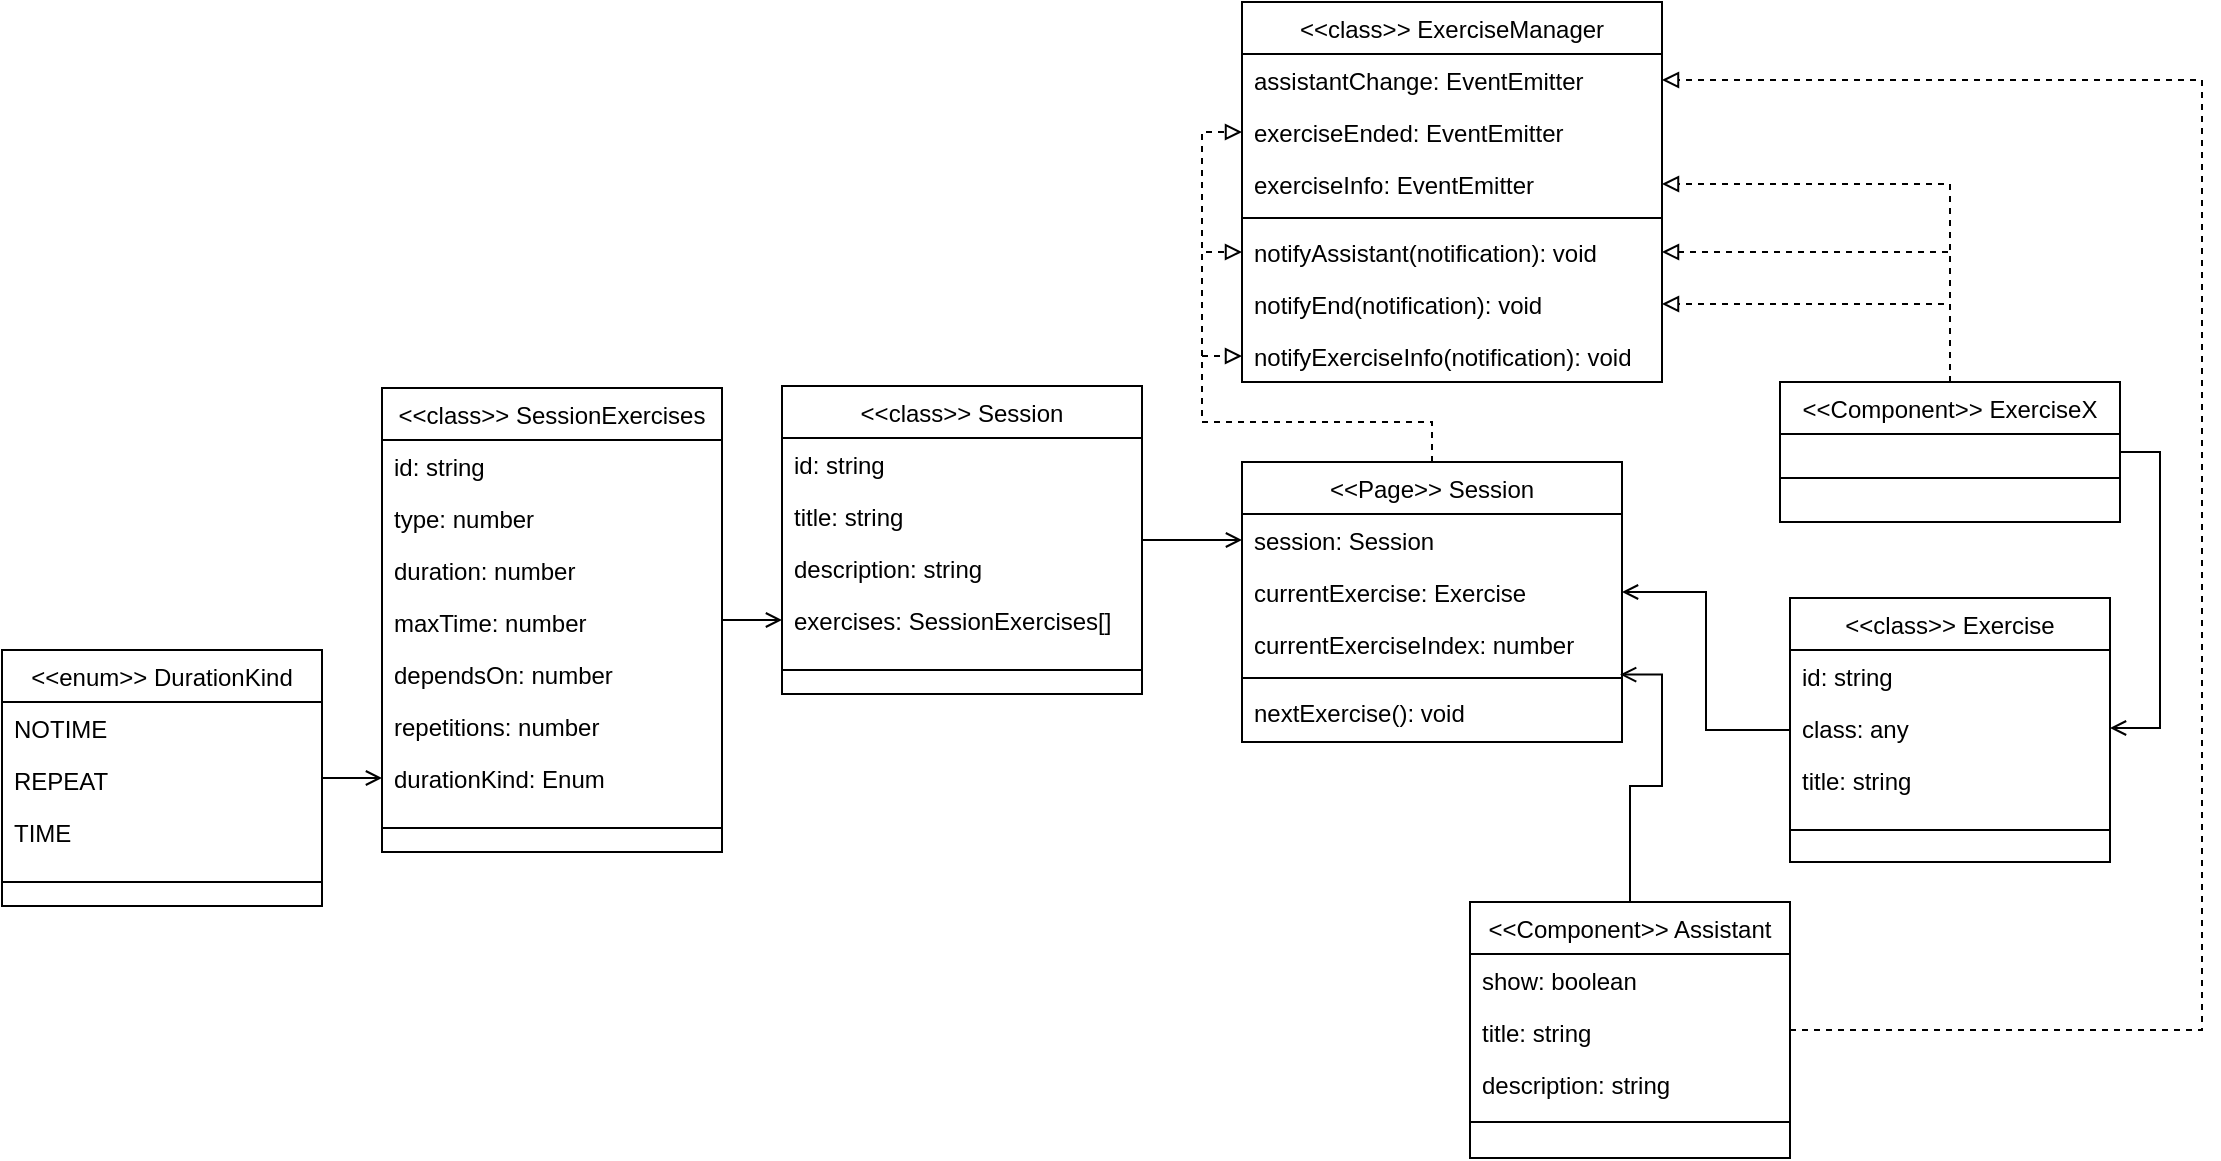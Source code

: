 <mxfile version="12.9.6" type="device"><diagram id="C5RBs43oDa-KdzZeNtuy" name="Page-1"><mxGraphModel dx="2249" dy="1938" grid="1" gridSize="10" guides="1" tooltips="1" connect="1" arrows="1" fold="1" page="1" pageScale="1" pageWidth="827" pageHeight="1169" math="0" shadow="0"><root><mxCell id="WIyWlLk6GJQsqaUBKTNV-0"/><mxCell id="WIyWlLk6GJQsqaUBKTNV-1" parent="WIyWlLk6GJQsqaUBKTNV-0"/><mxCell id="0R8ezERrZQjT2pG6yXwZ-43" style="edgeStyle=orthogonalEdgeStyle;rounded=0;orthogonalLoop=1;jettySize=auto;html=1;entryX=0;entryY=0.5;entryDx=0;entryDy=0;endArrow=open;endFill=0;" parent="WIyWlLk6GJQsqaUBKTNV-1" source="0R8ezERrZQjT2pG6yXwZ-4" target="zkfFHV4jXpPFQw0GAbJ--18" edge="1"><mxGeometry relative="1" as="geometry"/></mxCell><mxCell id="0R8ezERrZQjT2pG6yXwZ-41" style="edgeStyle=orthogonalEdgeStyle;rounded=0;orthogonalLoop=1;jettySize=auto;html=1;entryX=0;entryY=0.5;entryDx=0;entryDy=0;endArrow=open;endFill=0;" parent="WIyWlLk6GJQsqaUBKTNV-1" source="0R8ezERrZQjT2pG6yXwZ-19" target="0R8ezERrZQjT2pG6yXwZ-13" edge="1"><mxGeometry relative="1" as="geometry"/></mxCell><mxCell id="0R8ezERrZQjT2pG6yXwZ-42" style="edgeStyle=orthogonalEdgeStyle;rounded=0;orthogonalLoop=1;jettySize=auto;html=1;entryX=0;entryY=0.5;entryDx=0;entryDy=0;endArrow=open;endFill=0;" parent="WIyWlLk6GJQsqaUBKTNV-1" source="0R8ezERrZQjT2pG6yXwZ-32" target="0R8ezERrZQjT2pG6yXwZ-28" edge="1"><mxGeometry relative="1" as="geometry"/></mxCell><mxCell id="0R8ezERrZQjT2pG6yXwZ-46" style="edgeStyle=orthogonalEdgeStyle;rounded=0;orthogonalLoop=1;jettySize=auto;html=1;entryX=1;entryY=0.5;entryDx=0;entryDy=0;endArrow=open;endFill=0;" parent="WIyWlLk6GJQsqaUBKTNV-1" source="zkfFHV4jXpPFQw0GAbJ--0" target="zkfFHV4jXpPFQw0GAbJ--19" edge="1"><mxGeometry relative="1" as="geometry"/></mxCell><mxCell id="zkfFHV4jXpPFQw0GAbJ--0" value="&lt;&lt;class&gt;&gt; Exercise" style="swimlane;fontStyle=0;align=center;verticalAlign=top;childLayout=stackLayout;horizontal=1;startSize=26;horizontalStack=0;resizeParent=1;resizeLast=0;collapsible=1;marginBottom=0;rounded=0;shadow=0;strokeWidth=1;" parent="WIyWlLk6GJQsqaUBKTNV-1" vertex="1"><mxGeometry x="334" y="-512" width="160" height="132" as="geometry"><mxRectangle x="230" y="140" width="160" height="26" as="alternateBounds"/></mxGeometry></mxCell><mxCell id="ftpSvzuKoXauLpi98ZD7-34" value="id: string" style="text;align=left;verticalAlign=top;spacingLeft=4;spacingRight=4;overflow=hidden;rotatable=0;points=[[0,0.5],[1,0.5]];portConstraint=eastwest;" parent="zkfFHV4jXpPFQw0GAbJ--0" vertex="1"><mxGeometry y="26" width="160" height="26" as="geometry"/></mxCell><mxCell id="0R8ezERrZQjT2pG6yXwZ-15" value="class: any" style="text;align=left;verticalAlign=top;spacingLeft=4;spacingRight=4;overflow=hidden;rotatable=0;points=[[0,0.5],[1,0.5]];portConstraint=eastwest;" parent="zkfFHV4jXpPFQw0GAbJ--0" vertex="1"><mxGeometry y="52" width="160" height="26" as="geometry"/></mxCell><mxCell id="ftpSvzuKoXauLpi98ZD7-51" value="title: string" style="text;align=left;verticalAlign=top;spacingLeft=4;spacingRight=4;overflow=hidden;rotatable=0;points=[[0,0.5],[1,0.5]];portConstraint=eastwest;rounded=0;shadow=0;html=0;" parent="zkfFHV4jXpPFQw0GAbJ--0" vertex="1"><mxGeometry y="78" width="160" height="26" as="geometry"/></mxCell><mxCell id="zkfFHV4jXpPFQw0GAbJ--4" value="" style="line;html=1;strokeWidth=1;align=left;verticalAlign=middle;spacingTop=-1;spacingLeft=3;spacingRight=3;rotatable=0;labelPosition=right;points=[];portConstraint=eastwest;" parent="zkfFHV4jXpPFQw0GAbJ--0" vertex="1"><mxGeometry y="104" width="160" height="24" as="geometry"/></mxCell><mxCell id="0R8ezERrZQjT2pG6yXwZ-48" style="edgeStyle=orthogonalEdgeStyle;rounded=0;orthogonalLoop=1;jettySize=auto;html=1;entryX=1;entryY=0.5;entryDx=0;entryDy=0;endArrow=open;endFill=0;exitX=1;exitY=0.5;exitDx=0;exitDy=0;" parent="WIyWlLk6GJQsqaUBKTNV-1" source="zkfFHV4jXpPFQw0GAbJ--13" target="0R8ezERrZQjT2pG6yXwZ-15" edge="1"><mxGeometry relative="1" as="geometry"/></mxCell><mxCell id="lhV9Kw7qfbpGAPu88P3A-10" style="edgeStyle=orthogonalEdgeStyle;rounded=0;orthogonalLoop=1;jettySize=auto;html=1;entryX=0;entryY=0.5;entryDx=0;entryDy=0;endArrow=block;endFill=0;dashed=1;" edge="1" parent="WIyWlLk6GJQsqaUBKTNV-1" source="zkfFHV4jXpPFQw0GAbJ--17" target="lhV9Kw7qfbpGAPu88P3A-7"><mxGeometry relative="1" as="geometry"/></mxCell><mxCell id="lhV9Kw7qfbpGAPu88P3A-11" style="edgeStyle=orthogonalEdgeStyle;rounded=0;orthogonalLoop=1;jettySize=auto;html=1;entryX=0;entryY=0.5;entryDx=0;entryDy=0;dashed=1;endArrow=block;endFill=0;" edge="1" parent="WIyWlLk6GJQsqaUBKTNV-1" source="zkfFHV4jXpPFQw0GAbJ--17" target="lhV9Kw7qfbpGAPu88P3A-8"><mxGeometry relative="1" as="geometry"><Array as="points"><mxPoint x="155" y="-600"/><mxPoint x="40" y="-600"/><mxPoint x="40" y="-685"/></Array></mxGeometry></mxCell><mxCell id="lhV9Kw7qfbpGAPu88P3A-14" style="edgeStyle=orthogonalEdgeStyle;rounded=0;orthogonalLoop=1;jettySize=auto;html=1;entryX=0;entryY=0.5;entryDx=0;entryDy=0;dashed=1;endArrow=block;endFill=0;" edge="1" parent="WIyWlLk6GJQsqaUBKTNV-1" source="zkfFHV4jXpPFQw0GAbJ--17" target="lhV9Kw7qfbpGAPu88P3A-4"><mxGeometry relative="1" as="geometry"><Array as="points"><mxPoint x="155" y="-600"/><mxPoint x="40" y="-600"/><mxPoint x="40" y="-745"/></Array></mxGeometry></mxCell><mxCell id="zkfFHV4jXpPFQw0GAbJ--17" value="&lt;&lt;Page&gt;&gt; Session" style="swimlane;fontStyle=0;align=center;verticalAlign=top;childLayout=stackLayout;horizontal=1;startSize=26;horizontalStack=0;resizeParent=1;resizeLast=0;collapsible=1;marginBottom=0;rounded=0;shadow=0;strokeWidth=1;" parent="WIyWlLk6GJQsqaUBKTNV-1" vertex="1"><mxGeometry x="60" y="-580" width="190" height="140" as="geometry"><mxRectangle x="550" y="140" width="160" height="26" as="alternateBounds"/></mxGeometry></mxCell><mxCell id="zkfFHV4jXpPFQw0GAbJ--18" value="session: Session" style="text;align=left;verticalAlign=top;spacingLeft=4;spacingRight=4;overflow=hidden;rotatable=0;points=[[0,0.5],[1,0.5]];portConstraint=eastwest;" parent="zkfFHV4jXpPFQw0GAbJ--17" vertex="1"><mxGeometry y="26" width="190" height="26" as="geometry"/></mxCell><mxCell id="zkfFHV4jXpPFQw0GAbJ--19" value="currentExercise: Exercise" style="text;align=left;verticalAlign=top;spacingLeft=4;spacingRight=4;overflow=hidden;rotatable=0;points=[[0,0.5],[1,0.5]];portConstraint=eastwest;rounded=0;shadow=0;html=0;" parent="zkfFHV4jXpPFQw0GAbJ--17" vertex="1"><mxGeometry y="52" width="190" height="26" as="geometry"/></mxCell><mxCell id="ftpSvzuKoXauLpi98ZD7-22" value="currentExerciseIndex: number" style="text;align=left;verticalAlign=top;spacingLeft=4;spacingRight=4;overflow=hidden;rotatable=0;points=[[0,0.5],[1,0.5]];portConstraint=eastwest;rounded=0;shadow=0;html=0;" parent="zkfFHV4jXpPFQw0GAbJ--17" vertex="1"><mxGeometry y="78" width="190" height="26" as="geometry"/></mxCell><mxCell id="zkfFHV4jXpPFQw0GAbJ--23" value="" style="line;html=1;strokeWidth=1;align=left;verticalAlign=middle;spacingTop=-1;spacingLeft=3;spacingRight=3;rotatable=0;labelPosition=right;points=[];portConstraint=eastwest;" parent="zkfFHV4jXpPFQw0GAbJ--17" vertex="1"><mxGeometry y="104" width="190" height="8" as="geometry"/></mxCell><mxCell id="zkfFHV4jXpPFQw0GAbJ--24" value="nextExercise(): void" style="text;align=left;verticalAlign=top;spacingLeft=4;spacingRight=4;overflow=hidden;rotatable=0;points=[[0,0.5],[1,0.5]];portConstraint=eastwest;" parent="zkfFHV4jXpPFQw0GAbJ--17" vertex="1"><mxGeometry y="112" width="190" height="26" as="geometry"/></mxCell><mxCell id="lhV9Kw7qfbpGAPu88P3A-1" style="edgeStyle=orthogonalEdgeStyle;rounded=0;orthogonalLoop=1;jettySize=auto;html=1;entryX=0.995;entryY=1.088;entryDx=0;entryDy=0;entryPerimeter=0;endArrow=open;endFill=0;" edge="1" parent="WIyWlLk6GJQsqaUBKTNV-1" source="ftpSvzuKoXauLpi98ZD7-42" target="ftpSvzuKoXauLpi98ZD7-22"><mxGeometry relative="1" as="geometry"/></mxCell><mxCell id="lhV9Kw7qfbpGAPu88P3A-2" value="&lt;&lt;class&gt;&gt; ExerciseManager" style="swimlane;fontStyle=0;align=center;verticalAlign=top;childLayout=stackLayout;horizontal=1;startSize=26;horizontalStack=0;resizeParent=1;resizeLast=0;collapsible=1;marginBottom=0;rounded=0;shadow=0;strokeWidth=1;" vertex="1" parent="WIyWlLk6GJQsqaUBKTNV-1"><mxGeometry x="60" y="-810" width="210" height="190" as="geometry"><mxRectangle x="550" y="140" width="160" height="26" as="alternateBounds"/></mxGeometry></mxCell><mxCell id="lhV9Kw7qfbpGAPu88P3A-3" value="assistantChange: EventEmitter" style="text;align=left;verticalAlign=top;spacingLeft=4;spacingRight=4;overflow=hidden;rotatable=0;points=[[0,0.5],[1,0.5]];portConstraint=eastwest;" vertex="1" parent="lhV9Kw7qfbpGAPu88P3A-2"><mxGeometry y="26" width="210" height="26" as="geometry"/></mxCell><mxCell id="lhV9Kw7qfbpGAPu88P3A-4" value="exerciseEnded: EventEmitter" style="text;align=left;verticalAlign=top;spacingLeft=4;spacingRight=4;overflow=hidden;rotatable=0;points=[[0,0.5],[1,0.5]];portConstraint=eastwest;rounded=0;shadow=0;html=0;" vertex="1" parent="lhV9Kw7qfbpGAPu88P3A-2"><mxGeometry y="52" width="210" height="26" as="geometry"/></mxCell><mxCell id="lhV9Kw7qfbpGAPu88P3A-5" value="exerciseInfo: EventEmitter" style="text;align=left;verticalAlign=top;spacingLeft=4;spacingRight=4;overflow=hidden;rotatable=0;points=[[0,0.5],[1,0.5]];portConstraint=eastwest;rounded=0;shadow=0;html=0;" vertex="1" parent="lhV9Kw7qfbpGAPu88P3A-2"><mxGeometry y="78" width="210" height="26" as="geometry"/></mxCell><mxCell id="lhV9Kw7qfbpGAPu88P3A-6" value="" style="line;html=1;strokeWidth=1;align=left;verticalAlign=middle;spacingTop=-1;spacingLeft=3;spacingRight=3;rotatable=0;labelPosition=right;points=[];portConstraint=eastwest;" vertex="1" parent="lhV9Kw7qfbpGAPu88P3A-2"><mxGeometry y="104" width="210" height="8" as="geometry"/></mxCell><mxCell id="lhV9Kw7qfbpGAPu88P3A-8" value="notifyAssistant(notification): void" style="text;align=left;verticalAlign=top;spacingLeft=4;spacingRight=4;overflow=hidden;rotatable=0;points=[[0,0.5],[1,0.5]];portConstraint=eastwest;" vertex="1" parent="lhV9Kw7qfbpGAPu88P3A-2"><mxGeometry y="112" width="210" height="26" as="geometry"/></mxCell><mxCell id="lhV9Kw7qfbpGAPu88P3A-9" value="notifyEnd(notification): void" style="text;align=left;verticalAlign=top;spacingLeft=4;spacingRight=4;overflow=hidden;rotatable=0;points=[[0,0.5],[1,0.5]];portConstraint=eastwest;" vertex="1" parent="lhV9Kw7qfbpGAPu88P3A-2"><mxGeometry y="138" width="210" height="26" as="geometry"/></mxCell><mxCell id="lhV9Kw7qfbpGAPu88P3A-7" value="notifyExerciseInfo(notification): void" style="text;align=left;verticalAlign=top;spacingLeft=4;spacingRight=4;overflow=hidden;rotatable=0;points=[[0,0.5],[1,0.5]];portConstraint=eastwest;" vertex="1" parent="lhV9Kw7qfbpGAPu88P3A-2"><mxGeometry y="164" width="210" height="26" as="geometry"/></mxCell><mxCell id="lhV9Kw7qfbpGAPu88P3A-12" style="edgeStyle=orthogonalEdgeStyle;rounded=0;orthogonalLoop=1;jettySize=auto;html=1;entryX=1;entryY=0.5;entryDx=0;entryDy=0;dashed=1;endArrow=block;endFill=0;" edge="1" parent="WIyWlLk6GJQsqaUBKTNV-1" source="zkfFHV4jXpPFQw0GAbJ--13" target="lhV9Kw7qfbpGAPu88P3A-9"><mxGeometry relative="1" as="geometry"/></mxCell><mxCell id="lhV9Kw7qfbpGAPu88P3A-15" style="edgeStyle=orthogonalEdgeStyle;rounded=0;orthogonalLoop=1;jettySize=auto;html=1;entryX=1;entryY=0.5;entryDx=0;entryDy=0;dashed=1;endArrow=block;endFill=0;" edge="1" parent="WIyWlLk6GJQsqaUBKTNV-1" source="zkfFHV4jXpPFQw0GAbJ--13" target="lhV9Kw7qfbpGAPu88P3A-5"><mxGeometry relative="1" as="geometry"/></mxCell><mxCell id="lhV9Kw7qfbpGAPu88P3A-16" style="edgeStyle=orthogonalEdgeStyle;rounded=0;orthogonalLoop=1;jettySize=auto;html=1;entryX=1;entryY=0.5;entryDx=0;entryDy=0;dashed=1;endArrow=block;endFill=0;" edge="1" parent="WIyWlLk6GJQsqaUBKTNV-1" source="zkfFHV4jXpPFQw0GAbJ--13" target="lhV9Kw7qfbpGAPu88P3A-8"><mxGeometry relative="1" as="geometry"/></mxCell><mxCell id="zkfFHV4jXpPFQw0GAbJ--13" value="&lt;&lt;Component&gt;&gt; ExerciseX" style="swimlane;fontStyle=0;align=center;verticalAlign=top;childLayout=stackLayout;horizontal=1;startSize=26;horizontalStack=0;resizeParent=1;resizeLast=0;collapsible=1;marginBottom=0;rounded=0;shadow=0;strokeWidth=1;" parent="WIyWlLk6GJQsqaUBKTNV-1" vertex="1"><mxGeometry x="329" y="-620" width="170" height="70" as="geometry"><mxRectangle x="340" y="380" width="170" height="26" as="alternateBounds"/></mxGeometry></mxCell><mxCell id="zkfFHV4jXpPFQw0GAbJ--15" value="" style="line;html=1;strokeWidth=1;align=left;verticalAlign=middle;spacingTop=-1;spacingLeft=3;spacingRight=3;rotatable=0;labelPosition=right;points=[];portConstraint=eastwest;" parent="zkfFHV4jXpPFQw0GAbJ--13" vertex="1"><mxGeometry y="26" width="170" height="44" as="geometry"/></mxCell><mxCell id="lhV9Kw7qfbpGAPu88P3A-13" style="edgeStyle=orthogonalEdgeStyle;rounded=0;orthogonalLoop=1;jettySize=auto;html=1;entryX=1;entryY=0.5;entryDx=0;entryDy=0;dashed=1;endArrow=block;endFill=0;" edge="1" parent="WIyWlLk6GJQsqaUBKTNV-1" source="ftpSvzuKoXauLpi98ZD7-42" target="lhV9Kw7qfbpGAPu88P3A-3"><mxGeometry relative="1" as="geometry"><Array as="points"><mxPoint x="540" y="-296"/><mxPoint x="540" y="-771"/></Array></mxGeometry></mxCell><mxCell id="ftpSvzuKoXauLpi98ZD7-42" value="&lt;&lt;Component&gt;&gt; Assistant" style="swimlane;fontStyle=0;align=center;verticalAlign=top;childLayout=stackLayout;horizontal=1;startSize=26;horizontalStack=0;resizeParent=1;resizeLast=0;collapsible=1;marginBottom=0;rounded=0;shadow=0;strokeWidth=1;glass=0;" parent="WIyWlLk6GJQsqaUBKTNV-1" vertex="1"><mxGeometry x="174" y="-360" width="160" height="128" as="geometry"><mxRectangle x="470" y="-90" width="170" height="26" as="alternateBounds"/></mxGeometry></mxCell><mxCell id="lhV9Kw7qfbpGAPu88P3A-0" value="show: boolean" style="text;align=left;verticalAlign=top;spacingLeft=4;spacingRight=4;overflow=hidden;rotatable=0;points=[[0,0.5],[1,0.5]];portConstraint=eastwest;rounded=0;shadow=0;html=0;" vertex="1" parent="ftpSvzuKoXauLpi98ZD7-42"><mxGeometry y="26" width="160" height="26" as="geometry"/></mxCell><mxCell id="ftpSvzuKoXauLpi98ZD7-46" value="title: string" style="text;align=left;verticalAlign=top;spacingLeft=4;spacingRight=4;overflow=hidden;rotatable=0;points=[[0,0.5],[1,0.5]];portConstraint=eastwest;rounded=0;shadow=0;html=0;" parent="ftpSvzuKoXauLpi98ZD7-42" vertex="1"><mxGeometry y="52" width="160" height="26" as="geometry"/></mxCell><mxCell id="0R8ezERrZQjT2pG6yXwZ-0" value="description: string" style="text;align=left;verticalAlign=top;spacingLeft=4;spacingRight=4;overflow=hidden;rotatable=0;points=[[0,0.5],[1,0.5]];portConstraint=eastwest;rounded=0;shadow=0;html=0;" parent="ftpSvzuKoXauLpi98ZD7-42" vertex="1"><mxGeometry y="78" width="160" height="26" as="geometry"/></mxCell><mxCell id="ftpSvzuKoXauLpi98ZD7-43" value="" style="line;html=1;strokeWidth=1;align=left;verticalAlign=middle;spacingTop=-1;spacingLeft=3;spacingRight=3;rotatable=0;labelPosition=right;points=[];portConstraint=eastwest;" parent="ftpSvzuKoXauLpi98ZD7-42" vertex="1"><mxGeometry y="104" width="160" height="12" as="geometry"/></mxCell><mxCell id="0R8ezERrZQjT2pG6yXwZ-4" value="&lt;&lt;class&gt;&gt; Session" style="swimlane;fontStyle=0;align=center;verticalAlign=top;childLayout=stackLayout;horizontal=1;startSize=26;horizontalStack=0;resizeParent=1;resizeLast=0;collapsible=1;marginBottom=0;rounded=0;shadow=0;strokeWidth=1;" parent="WIyWlLk6GJQsqaUBKTNV-1" vertex="1"><mxGeometry x="-170" y="-618" width="180" height="154" as="geometry"><mxRectangle x="230" y="140" width="160" height="26" as="alternateBounds"/></mxGeometry></mxCell><mxCell id="0R8ezERrZQjT2pG6yXwZ-5" value="id: string" style="text;align=left;verticalAlign=top;spacingLeft=4;spacingRight=4;overflow=hidden;rotatable=0;points=[[0,0.5],[1,0.5]];portConstraint=eastwest;" parent="0R8ezERrZQjT2pG6yXwZ-4" vertex="1"><mxGeometry y="26" width="180" height="26" as="geometry"/></mxCell><mxCell id="0R8ezERrZQjT2pG6yXwZ-6" value="title: string" style="text;align=left;verticalAlign=top;spacingLeft=4;spacingRight=4;overflow=hidden;rotatable=0;points=[[0,0.5],[1,0.5]];portConstraint=eastwest;rounded=0;shadow=0;html=0;" parent="0R8ezERrZQjT2pG6yXwZ-4" vertex="1"><mxGeometry y="52" width="180" height="26" as="geometry"/></mxCell><mxCell id="0R8ezERrZQjT2pG6yXwZ-18" value="description: string" style="text;align=left;verticalAlign=top;spacingLeft=4;spacingRight=4;overflow=hidden;rotatable=0;points=[[0,0.5],[1,0.5]];portConstraint=eastwest;rounded=0;shadow=0;html=0;" parent="0R8ezERrZQjT2pG6yXwZ-4" vertex="1"><mxGeometry y="78" width="180" height="26" as="geometry"/></mxCell><mxCell id="0R8ezERrZQjT2pG6yXwZ-13" value="exercises: SessionExercises[]" style="text;align=left;verticalAlign=top;spacingLeft=4;spacingRight=4;overflow=hidden;rotatable=0;points=[[0,0.5],[1,0.5]];portConstraint=eastwest;rounded=0;shadow=0;html=0;" parent="0R8ezERrZQjT2pG6yXwZ-4" vertex="1"><mxGeometry y="104" width="180" height="26" as="geometry"/></mxCell><mxCell id="0R8ezERrZQjT2pG6yXwZ-14" value="" style="line;html=1;strokeWidth=1;align=left;verticalAlign=middle;spacingTop=-1;spacingLeft=3;spacingRight=3;rotatable=0;labelPosition=right;points=[];portConstraint=eastwest;" parent="0R8ezERrZQjT2pG6yXwZ-4" vertex="1"><mxGeometry y="130" width="180" height="24" as="geometry"/></mxCell><mxCell id="0R8ezERrZQjT2pG6yXwZ-19" value="&lt;&lt;class&gt;&gt; SessionExercises" style="swimlane;fontStyle=0;align=center;verticalAlign=top;childLayout=stackLayout;horizontal=1;startSize=26;horizontalStack=0;resizeParent=1;resizeLast=0;collapsible=1;marginBottom=0;rounded=0;shadow=0;strokeWidth=1;" parent="WIyWlLk6GJQsqaUBKTNV-1" vertex="1"><mxGeometry x="-370" y="-617" width="170" height="232" as="geometry"><mxRectangle x="230" y="140" width="160" height="26" as="alternateBounds"/></mxGeometry></mxCell><mxCell id="0R8ezERrZQjT2pG6yXwZ-20" value="id: string" style="text;align=left;verticalAlign=top;spacingLeft=4;spacingRight=4;overflow=hidden;rotatable=0;points=[[0,0.5],[1,0.5]];portConstraint=eastwest;" parent="0R8ezERrZQjT2pG6yXwZ-19" vertex="1"><mxGeometry y="26" width="170" height="26" as="geometry"/></mxCell><mxCell id="0R8ezERrZQjT2pG6yXwZ-23" value="type: number" style="text;align=left;verticalAlign=top;spacingLeft=4;spacingRight=4;overflow=hidden;rotatable=0;points=[[0,0.5],[1,0.5]];portConstraint=eastwest;rounded=0;shadow=0;html=0;" parent="0R8ezERrZQjT2pG6yXwZ-19" vertex="1"><mxGeometry y="52" width="170" height="26" as="geometry"/></mxCell><mxCell id="0R8ezERrZQjT2pG6yXwZ-24" value="duration: number" style="text;align=left;verticalAlign=top;spacingLeft=4;spacingRight=4;overflow=hidden;rotatable=0;points=[[0,0.5],[1,0.5]];portConstraint=eastwest;rounded=0;shadow=0;html=0;" parent="0R8ezERrZQjT2pG6yXwZ-19" vertex="1"><mxGeometry y="78" width="170" height="26" as="geometry"/></mxCell><mxCell id="0R8ezERrZQjT2pG6yXwZ-25" value="maxTime: number" style="text;align=left;verticalAlign=top;spacingLeft=4;spacingRight=4;overflow=hidden;rotatable=0;points=[[0,0.5],[1,0.5]];portConstraint=eastwest;rounded=0;shadow=0;html=0;" parent="0R8ezERrZQjT2pG6yXwZ-19" vertex="1"><mxGeometry y="104" width="170" height="26" as="geometry"/></mxCell><mxCell id="0R8ezERrZQjT2pG6yXwZ-26" value="dependsOn: number" style="text;align=left;verticalAlign=top;spacingLeft=4;spacingRight=4;overflow=hidden;rotatable=0;points=[[0,0.5],[1,0.5]];portConstraint=eastwest;rounded=0;shadow=0;html=0;" parent="0R8ezERrZQjT2pG6yXwZ-19" vertex="1"><mxGeometry y="130" width="170" height="26" as="geometry"/></mxCell><mxCell id="0R8ezERrZQjT2pG6yXwZ-27" value="repetitions: number" style="text;align=left;verticalAlign=top;spacingLeft=4;spacingRight=4;overflow=hidden;rotatable=0;points=[[0,0.5],[1,0.5]];portConstraint=eastwest;rounded=0;shadow=0;html=0;" parent="0R8ezERrZQjT2pG6yXwZ-19" vertex="1"><mxGeometry y="156" width="170" height="26" as="geometry"/></mxCell><mxCell id="0R8ezERrZQjT2pG6yXwZ-28" value="durationKind: Enum" style="text;align=left;verticalAlign=top;spacingLeft=4;spacingRight=4;overflow=hidden;rotatable=0;points=[[0,0.5],[1,0.5]];portConstraint=eastwest;rounded=0;shadow=0;html=0;" parent="0R8ezERrZQjT2pG6yXwZ-19" vertex="1"><mxGeometry y="182" width="170" height="26" as="geometry"/></mxCell><mxCell id="0R8ezERrZQjT2pG6yXwZ-30" value="" style="line;html=1;strokeWidth=1;align=left;verticalAlign=middle;spacingTop=-1;spacingLeft=3;spacingRight=3;rotatable=0;labelPosition=right;points=[];portConstraint=eastwest;" parent="0R8ezERrZQjT2pG6yXwZ-19" vertex="1"><mxGeometry y="208" width="170" height="24" as="geometry"/></mxCell><mxCell id="0R8ezERrZQjT2pG6yXwZ-32" value="&lt;&lt;enum&gt;&gt; DurationKind" style="swimlane;fontStyle=0;align=center;verticalAlign=top;childLayout=stackLayout;horizontal=1;startSize=26;horizontalStack=0;resizeParent=1;resizeLast=0;collapsible=1;marginBottom=0;rounded=0;shadow=0;strokeWidth=1;" parent="WIyWlLk6GJQsqaUBKTNV-1" vertex="1"><mxGeometry x="-560" y="-486" width="160" height="128" as="geometry"><mxRectangle x="230" y="140" width="160" height="26" as="alternateBounds"/></mxGeometry></mxCell><mxCell id="0R8ezERrZQjT2pG6yXwZ-33" value="NOTIME" style="text;align=left;verticalAlign=top;spacingLeft=4;spacingRight=4;overflow=hidden;rotatable=0;points=[[0,0.5],[1,0.5]];portConstraint=eastwest;" parent="0R8ezERrZQjT2pG6yXwZ-32" vertex="1"><mxGeometry y="26" width="160" height="26" as="geometry"/></mxCell><mxCell id="0R8ezERrZQjT2pG6yXwZ-34" value="REPEAT" style="text;align=left;verticalAlign=top;spacingLeft=4;spacingRight=4;overflow=hidden;rotatable=0;points=[[0,0.5],[1,0.5]];portConstraint=eastwest;rounded=0;shadow=0;html=0;" parent="0R8ezERrZQjT2pG6yXwZ-32" vertex="1"><mxGeometry y="52" width="160" height="26" as="geometry"/></mxCell><mxCell id="0R8ezERrZQjT2pG6yXwZ-35" value="TIME" style="text;align=left;verticalAlign=top;spacingLeft=4;spacingRight=4;overflow=hidden;rotatable=0;points=[[0,0.5],[1,0.5]];portConstraint=eastwest;rounded=0;shadow=0;html=0;" parent="0R8ezERrZQjT2pG6yXwZ-32" vertex="1"><mxGeometry y="78" width="160" height="26" as="geometry"/></mxCell><mxCell id="0R8ezERrZQjT2pG6yXwZ-40" value="" style="line;html=1;strokeWidth=1;align=left;verticalAlign=middle;spacingTop=-1;spacingLeft=3;spacingRight=3;rotatable=0;labelPosition=right;points=[];portConstraint=eastwest;" parent="0R8ezERrZQjT2pG6yXwZ-32" vertex="1"><mxGeometry y="104" width="160" height="24" as="geometry"/></mxCell></root></mxGraphModel></diagram></mxfile>